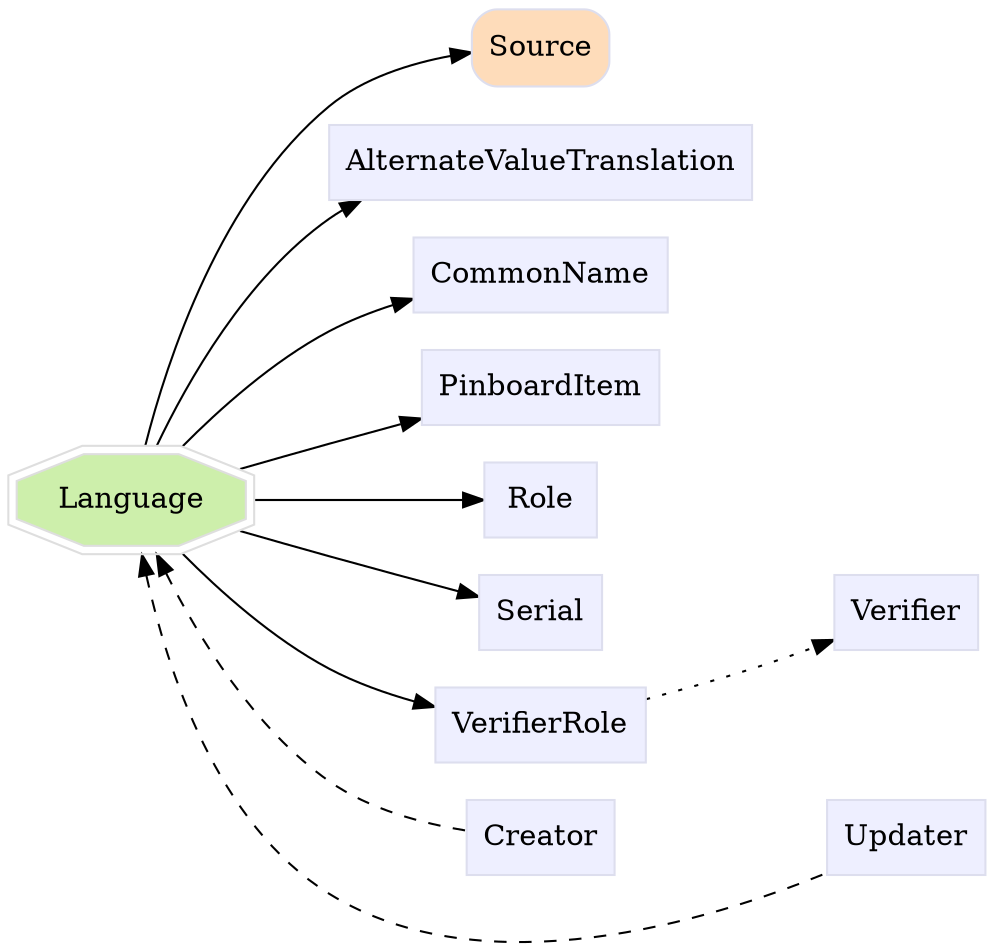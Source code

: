 digraph Language {
	graph [bb="0,0,400.3,442.96",
		label="",
		outputorder=edgesfirst,
		rankdir=LR
	];
	node [label="\N"];
	subgraph annotator_cluster {
		graph [rank=min];
	}
	subgraph core {
		Source	[color="#dddeee",
			fillcolor="#fedcba",
			group=core,
			height=0.51389,
			href="/develop/Data/models.html#source",
			label=Source,
			pos="225.55,424.46",
			shape=Mrecord,
			style=filled,
			target=_top,
			width=0.75];
	}
	subgraph supporting {
		Language	[color="#dedede",
			fillcolor="#cdefab",
			group=target,
			height=0.61111,
			href="/develop/Data/models.html#language",
			label=Language,
			pos="55.151,207.46",
			shape=doubleoctagon,
			style=filled,
			target=_top,
			width=1.532];
		AlternateValueTranslation	[color="#dddeee",
			fillcolor="#eeefff",
			group=supporting,
			height=0.5,
			href="/develop/Data/models.html#alternate-value-translation",
			label=AlternateValueTranslation,
			pos="225.55,369.46",
			shape=box,
			style=filled,
			target=_top,
			width=2.2014];
		CommonName	[color="#dddeee",
			fillcolor="#eeefff",
			group=supporting,
			height=0.5,
			href="/develop/Data/models.html#common-name",
			label=CommonName,
			pos="225.55,315.46",
			shape=box,
			style=filled,
			target=_top,
			width=1.3993];
		PinboardItem	[color="#dddeee",
			fillcolor="#eeefff",
			group=supporting,
			height=0.5,
			href="/develop/Data/models.html#pinboard-item",
			label=PinboardItem,
			pos="225.55,261.46",
			shape=box,
			style=filled,
			target=_top,
			width=1.2535];
		Role	[color="#dddeee",
			fillcolor="#eeefff",
			group=supporting,
			height=0.5,
			href="/develop/Data/models.html#role",
			label=Role,
			pos="225.55,207.46",
			shape=box,
			style=filled,
			target=_top,
			width=0.75];
		Serial	[color="#dddeee",
			fillcolor="#eeefff",
			group=supporting,
			height=0.5,
			href="/develop/Data/models.html#serial",
			label=Serial,
			pos="225.55,153.46",
			shape=box,
			style=filled,
			target=_top,
			width=0.75];
		VerifierRole	[color="#dddeee",
			fillcolor="#eeefff",
			group=supporting,
			height=0.5,
			href="/develop/Data/models.html#verifier-role",
			label=VerifierRole,
			pos="225.55,99.464",
			shape=box,
			style=filled,
			target=_top,
			width=1.1493];
		Verifier	[color="#dddeee",
			fillcolor="#eeefff",
			group=supporting,
			height=0.5,
			href="/develop/Data/models.html#verifier",
			label=Verifier,
			pos="370.55,153.46",
			shape=box,
			style=filled,
			target=_top,
			width=0.79514];
		Creator	[color="#dddeee",
			fillcolor="#eeefff",
			group=supporting,
			height=0.5,
			href="/develop/Data/models.html#creator",
			label=Creator,
			pos="225.55,45.464",
			shape=box,
			style=filled,
			target=_top,
			width=0.78472];
		Updater	[color="#dddeee",
			fillcolor="#eeefff",
			group=supporting,
			height=0.5,
			href="/develop/Data/models.html#updater",
			label=Updater,
			pos="370.55,45.464",
			shape=box,
			style=filled,
			target=_top,
			width=0.82639];
	}
	Language -> Source	[pos="e,198.32,420.36 60.891,229.75 70.345,268.91 95.181,350.28 146.3,396.46 157.71,406.77 173.17,413.34 187.34,417.51"];
	Language -> AlternateValueTranslation	[pos="e,159.98,351.12 65.554,229.9 79.146,259.72 107.03,312.16 146.3,342.46 147.62,343.48 148.97,344.46 150.36,345.4"];
	Language -> CommonName	[pos="e,174.79,301.65 76.074,229.75 93.178,247.73 119.29,272.56 146.3,288.46 151.93,291.78 158.04,294.77 164.26,297.45"];
	Language -> PinboardItem	[pos="e,180.02,247.18 100.4,221.65 121.5,228.42 146.96,236.58 169.32,243.75"];
	Language -> Role	[pos="e,198.26,207.46 110.36,207.46 135.3,207.46 164.28,207.46 186.8,207.46"];
	Language -> Serial	[pos="e,198.42,161.84 100.4,193.28 127.56,184.57 161.95,173.54 187.64,165.3"];
	Language -> VerifierRole	[pos="e,183.79,110.12 76.074,185.18 93.178,167.2 119.29,142.37 146.3,126.46 154.58,121.59 163.87,117.42 173.08,113.92"];
	Language -> Creator	[dir=back,
		pos="s,65.554,185.03 70.328,174.89 85.154,144.39 111.17,99.568 146.3,72.464 161.09,61.052 181.04,54.268 197.09,50.354",
		style=dashed];
	Language -> Updater	[dir=back,
		pos="s,59.114,185.24 61.102,174.17 69.691,129.75 91.971,52.744 146.3,18.464 206.89,-19.764 295.32,10.684 340.55,30.996",
		style=dashed];
	Role -> Verifier	[pos="e,341.66,165.55 252.78,198.87 268.05,193.76 287.61,187.01 304.8,180.46 313.37,177.21 322.49,173.53 331.1,169.96",
		style=invis];
	VerifierRole -> Verifier	[pos="e,341.66,141.38 267.34,113 279.45,117.16 292.71,121.86 304.8,126.46 313.37,129.72 322.49,133.4 331.1,136.96",
		style=dotted];
	Creator -> Updater	[pos="e,340.59,45.464 254.12,45.464 275.47,45.464 305.33,45.464 329.34,45.464",
		style=invis];
}
